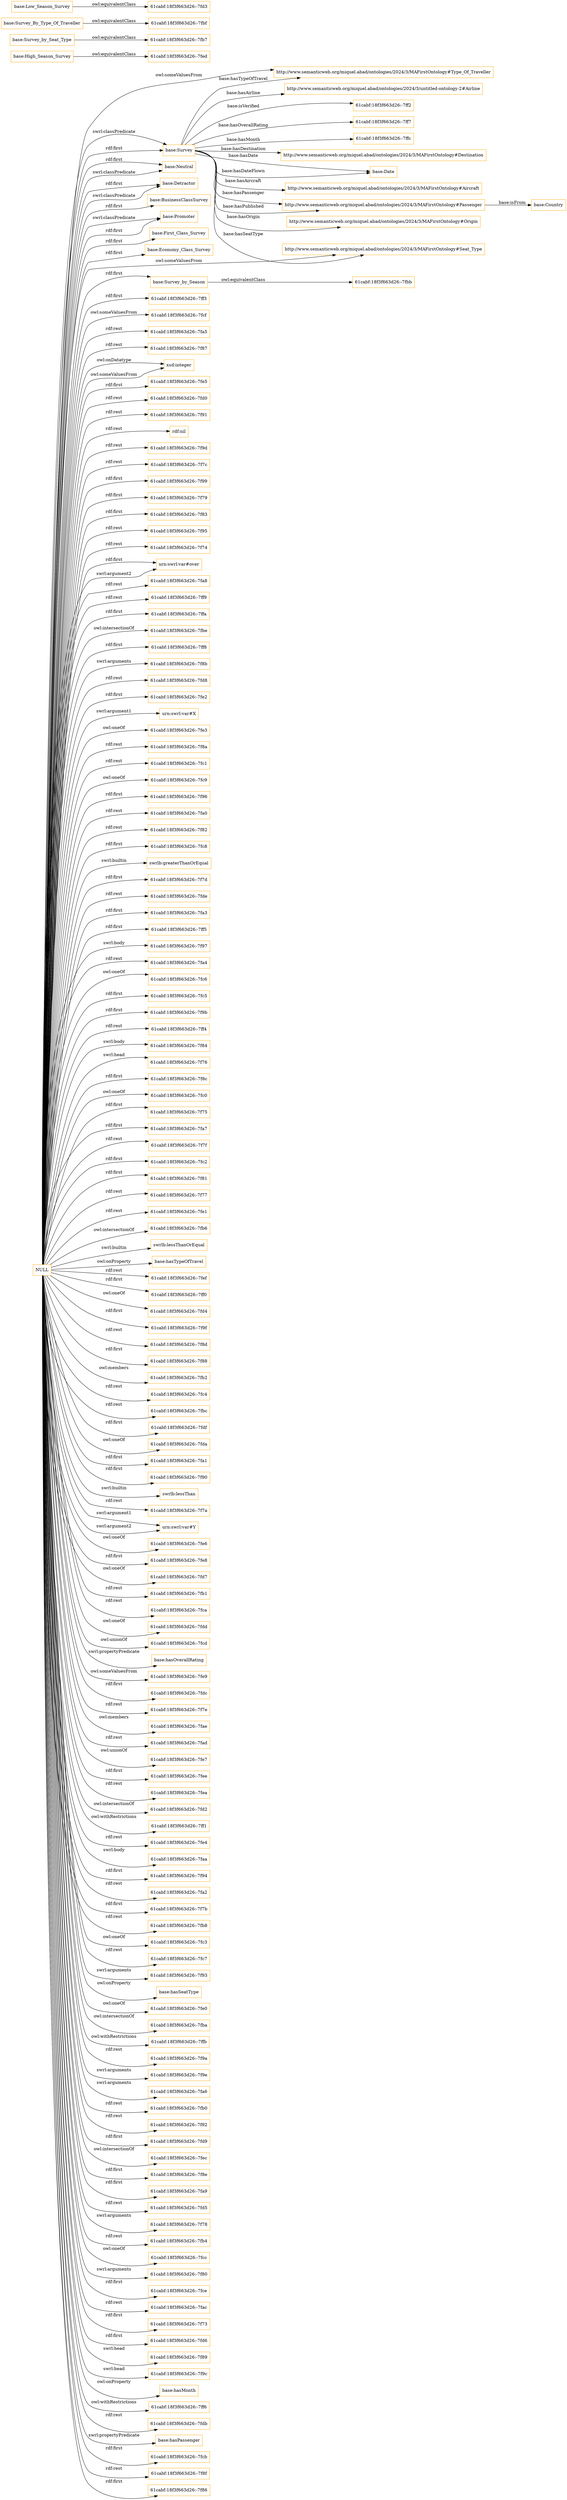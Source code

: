 digraph ar2dtool_diagram { 
rankdir=LR;
size="1501"
node [shape = rectangle, color="orange"]; "http://www.semanticweb.org/miquel.abad/ontologies/2024/3/MAFirstOntology#Destination" "base:Neutral" "61cabf:18f3f663d26:-7fbb" "base:Detractor" "base:High_Season_Survey" "http://www.semanticweb.org/miquel.abad/ontologies/2024/3/MAFirstOntology#Aircraft" "base:Survey_by_Seat_Type" "http://www.semanticweb.org/miquel.abad/ontologies/2024/3/MAFirstOntology#Passenger" "base:BusinessClassSurvey" "base:Promoter" "http://www.semanticweb.org/miquel.abad/ontologies/2024/3/MAFirstOntology#Origin" "61cabf:18f3f663d26:-7fed" "base:First_Class_Survey" "base:Economy_Class_Survey" "61cabf:18f3f663d26:-7fb7" "http://www.semanticweb.org/miquel.abad/ontologies/2024/3/untitled-ontology-2#Airline" "http://www.semanticweb.org/miquel.abad/ontologies/2024/3/MAFirstOntology#Type_Of_Traveller" "base:Country" "61cabf:18f3f663d26:-7fbf" "61cabf:18f3f663d26:-7fd3" "http://www.semanticweb.org/miquel.abad/ontologies/2024/3/MAFirstOntology#Seat_Type" "base:Low_Season_Survey" "base:Date" "base:Survey_By_Type_Of_Traveller" "base:Survey_by_Season" "base:Survey" ; /*classes style*/
	"NULL" -> "61cabf:18f3f663d26:-7ff3" [ label = "rdf:first" ];
	"NULL" -> "61cabf:18f3f663d26:-7fcf" [ label = "owl:someValuesFrom" ];
	"NULL" -> "61cabf:18f3f663d26:-7fa5" [ label = "rdf:rest" ];
	"NULL" -> "61cabf:18f3f663d26:-7f87" [ label = "rdf:rest" ];
	"NULL" -> "xsd:integer" [ label = "owl:onDatatype" ];
	"NULL" -> "61cabf:18f3f663d26:-7fe5" [ label = "rdf:first" ];
	"NULL" -> "61cabf:18f3f663d26:-7fd0" [ label = "rdf:rest" ];
	"NULL" -> "61cabf:18f3f663d26:-7f91" [ label = "rdf:rest" ];
	"NULL" -> "rdf:nil" [ label = "rdf:rest" ];
	"NULL" -> "61cabf:18f3f663d26:-7f9d" [ label = "rdf:rest" ];
	"NULL" -> "base:Promoter" [ label = "swrl:classPredicate" ];
	"NULL" -> "61cabf:18f3f663d26:-7f7c" [ label = "rdf:rest" ];
	"NULL" -> "61cabf:18f3f663d26:-7f99" [ label = "rdf:first" ];
	"NULL" -> "61cabf:18f3f663d26:-7f79" [ label = "rdf:first" ];
	"NULL" -> "61cabf:18f3f663d26:-7f83" [ label = "rdf:first" ];
	"NULL" -> "61cabf:18f3f663d26:-7f95" [ label = "rdf:rest" ];
	"NULL" -> "61cabf:18f3f663d26:-7f74" [ label = "rdf:rest" ];
	"NULL" -> "urn:swrl:var#over" [ label = "rdf:first" ];
	"NULL" -> "61cabf:18f3f663d26:-7fa8" [ label = "rdf:rest" ];
	"NULL" -> "base:Economy_Class_Survey" [ label = "rdf:first" ];
	"NULL" -> "61cabf:18f3f663d26:-7ff9" [ label = "rdf:rest" ];
	"NULL" -> "61cabf:18f3f663d26:-7ffa" [ label = "rdf:first" ];
	"NULL" -> "61cabf:18f3f663d26:-7fbe" [ label = "owl:intersectionOf" ];
	"NULL" -> "61cabf:18f3f663d26:-7ff8" [ label = "rdf:first" ];
	"NULL" -> "61cabf:18f3f663d26:-7f8b" [ label = "swrl:arguments" ];
	"NULL" -> "61cabf:18f3f663d26:-7fd8" [ label = "rdf:rest" ];
	"NULL" -> "61cabf:18f3f663d26:-7fe2" [ label = "rdf:first" ];
	"NULL" -> "urn:swrl:var#X" [ label = "swrl:argument1" ];
	"NULL" -> "61cabf:18f3f663d26:-7fe3" [ label = "owl:oneOf" ];
	"NULL" -> "61cabf:18f3f663d26:-7f8a" [ label = "rdf:rest" ];
	"NULL" -> "61cabf:18f3f663d26:-7fc1" [ label = "rdf:rest" ];
	"NULL" -> "61cabf:18f3f663d26:-7fc9" [ label = "owl:oneOf" ];
	"NULL" -> "61cabf:18f3f663d26:-7f96" [ label = "rdf:first" ];
	"NULL" -> "61cabf:18f3f663d26:-7fa0" [ label = "rdf:rest" ];
	"NULL" -> "61cabf:18f3f663d26:-7f82" [ label = "rdf:rest" ];
	"NULL" -> "61cabf:18f3f663d26:-7fc8" [ label = "rdf:first" ];
	"NULL" -> "swrlb:greaterThanOrEqual" [ label = "swrl:builtin" ];
	"NULL" -> "61cabf:18f3f663d26:-7f7d" [ label = "rdf:first" ];
	"NULL" -> "61cabf:18f3f663d26:-7fde" [ label = "rdf:rest" ];
	"NULL" -> "61cabf:18f3f663d26:-7fa3" [ label = "rdf:first" ];
	"NULL" -> "61cabf:18f3f663d26:-7ff5" [ label = "rdf:first" ];
	"NULL" -> "61cabf:18f3f663d26:-7f97" [ label = "swrl:body" ];
	"NULL" -> "61cabf:18f3f663d26:-7fa4" [ label = "rdf:rest" ];
	"NULL" -> "base:Survey" [ label = "rdf:first" ];
	"NULL" -> "61cabf:18f3f663d26:-7fc6" [ label = "owl:oneOf" ];
	"NULL" -> "61cabf:18f3f663d26:-7fc5" [ label = "rdf:first" ];
	"NULL" -> "base:Survey_by_Season" [ label = "rdf:first" ];
	"NULL" -> "61cabf:18f3f663d26:-7f9b" [ label = "rdf:first" ];
	"NULL" -> "61cabf:18f3f663d26:-7ff4" [ label = "rdf:rest" ];
	"NULL" -> "61cabf:18f3f663d26:-7f84" [ label = "swrl:body" ];
	"NULL" -> "61cabf:18f3f663d26:-7f76" [ label = "swrl:head" ];
	"NULL" -> "urn:swrl:var#over" [ label = "swrl:argument2" ];
	"NULL" -> "61cabf:18f3f663d26:-7f8c" [ label = "rdf:first" ];
	"NULL" -> "61cabf:18f3f663d26:-7fc0" [ label = "owl:oneOf" ];
	"NULL" -> "61cabf:18f3f663d26:-7f75" [ label = "rdf:first" ];
	"NULL" -> "base:Survey" [ label = "swrl:classPredicate" ];
	"NULL" -> "61cabf:18f3f663d26:-7fa7" [ label = "rdf:first" ];
	"NULL" -> "61cabf:18f3f663d26:-7f7f" [ label = "rdf:rest" ];
	"NULL" -> "61cabf:18f3f663d26:-7fc2" [ label = "rdf:first" ];
	"NULL" -> "base:Neutral" [ label = "rdf:first" ];
	"NULL" -> "61cabf:18f3f663d26:-7f81" [ label = "rdf:first" ];
	"NULL" -> "61cabf:18f3f663d26:-7f77" [ label = "rdf:rest" ];
	"NULL" -> "61cabf:18f3f663d26:-7fe1" [ label = "rdf:rest" ];
	"NULL" -> "61cabf:18f3f663d26:-7fb6" [ label = "owl:intersectionOf" ];
	"NULL" -> "swrlb:lessThanOrEqual" [ label = "swrl:builtin" ];
	"NULL" -> "base:hasTypeOfTravel" [ label = "owl:onProperty" ];
	"NULL" -> "61cabf:18f3f663d26:-7fef" [ label = "rdf:rest" ];
	"NULL" -> "61cabf:18f3f663d26:-7ff0" [ label = "rdf:first" ];
	"NULL" -> "61cabf:18f3f663d26:-7fd4" [ label = "owl:oneOf" ];
	"NULL" -> "61cabf:18f3f663d26:-7f9f" [ label = "rdf:first" ];
	"NULL" -> "61cabf:18f3f663d26:-7f8d" [ label = "rdf:rest" ];
	"NULL" -> "61cabf:18f3f663d26:-7f88" [ label = "rdf:first" ];
	"NULL" -> "61cabf:18f3f663d26:-7fb2" [ label = "owl:members" ];
	"NULL" -> "61cabf:18f3f663d26:-7fc4" [ label = "rdf:rest" ];
	"NULL" -> "61cabf:18f3f663d26:-7fbc" [ label = "rdf:rest" ];
	"NULL" -> "61cabf:18f3f663d26:-7fdf" [ label = "rdf:first" ];
	"NULL" -> "61cabf:18f3f663d26:-7fda" [ label = "owl:oneOf" ];
	"NULL" -> "61cabf:18f3f663d26:-7fa1" [ label = "rdf:first" ];
	"NULL" -> "61cabf:18f3f663d26:-7f90" [ label = "rdf:first" ];
	"NULL" -> "base:First_Class_Survey" [ label = "rdf:first" ];
	"NULL" -> "swrlb:lessThan" [ label = "swrl:builtin" ];
	"NULL" -> "base:Detractor" [ label = "rdf:first" ];
	"NULL" -> "61cabf:18f3f663d26:-7f7a" [ label = "rdf:rest" ];
	"NULL" -> "urn:swrl:var#Y" [ label = "swrl:argument1" ];
	"NULL" -> "61cabf:18f3f663d26:-7fe6" [ label = "owl:oneOf" ];
	"NULL" -> "61cabf:18f3f663d26:-7fe8" [ label = "rdf:first" ];
	"NULL" -> "61cabf:18f3f663d26:-7fd7" [ label = "owl:oneOf" ];
	"NULL" -> "61cabf:18f3f663d26:-7fb1" [ label = "rdf:rest" ];
	"NULL" -> "61cabf:18f3f663d26:-7fca" [ label = "rdf:rest" ];
	"NULL" -> "61cabf:18f3f663d26:-7fdd" [ label = "owl:oneOf" ];
	"NULL" -> "61cabf:18f3f663d26:-7fcd" [ label = "owl:unionOf" ];
	"NULL" -> "base:hasOverallRating" [ label = "swrl:propertyPredicate" ];
	"NULL" -> "61cabf:18f3f663d26:-7fe9" [ label = "owl:someValuesFrom" ];
	"NULL" -> "61cabf:18f3f663d26:-7fdc" [ label = "rdf:first" ];
	"NULL" -> "61cabf:18f3f663d26:-7f7e" [ label = "rdf:rest" ];
	"NULL" -> "61cabf:18f3f663d26:-7fae" [ label = "owl:members" ];
	"NULL" -> "base:BusinessClassSurvey" [ label = "rdf:first" ];
	"NULL" -> "61cabf:18f3f663d26:-7fad" [ label = "rdf:rest" ];
	"NULL" -> "61cabf:18f3f663d26:-7fe7" [ label = "owl:unionOf" ];
	"NULL" -> "61cabf:18f3f663d26:-7fee" [ label = "rdf:first" ];
	"NULL" -> "61cabf:18f3f663d26:-7fea" [ label = "rdf:rest" ];
	"NULL" -> "61cabf:18f3f663d26:-7fd2" [ label = "owl:intersectionOf" ];
	"NULL" -> "61cabf:18f3f663d26:-7ff1" [ label = "owl:withRestrictions" ];
	"NULL" -> "61cabf:18f3f663d26:-7fe4" [ label = "rdf:rest" ];
	"NULL" -> "61cabf:18f3f663d26:-7faa" [ label = "swrl:body" ];
	"NULL" -> "61cabf:18f3f663d26:-7f94" [ label = "rdf:first" ];
	"NULL" -> "61cabf:18f3f663d26:-7fa2" [ label = "rdf:rest" ];
	"NULL" -> "61cabf:18f3f663d26:-7f7b" [ label = "rdf:first" ];
	"NULL" -> "61cabf:18f3f663d26:-7fb8" [ label = "rdf:rest" ];
	"NULL" -> "61cabf:18f3f663d26:-7fc3" [ label = "owl:oneOf" ];
	"NULL" -> "61cabf:18f3f663d26:-7fc7" [ label = "rdf:rest" ];
	"NULL" -> "base:Detractor" [ label = "swrl:classPredicate" ];
	"NULL" -> "61cabf:18f3f663d26:-7f93" [ label = "swrl:arguments" ];
	"NULL" -> "base:hasSeatType" [ label = "owl:onProperty" ];
	"NULL" -> "http://www.semanticweb.org/miquel.abad/ontologies/2024/3/MAFirstOntology#Seat_Type" [ label = "owl:someValuesFrom" ];
	"NULL" -> "61cabf:18f3f663d26:-7fe0" [ label = "owl:oneOf" ];
	"NULL" -> "61cabf:18f3f663d26:-7fba" [ label = "owl:intersectionOf" ];
	"NULL" -> "base:Promoter" [ label = "rdf:first" ];
	"NULL" -> "61cabf:18f3f663d26:-7ffb" [ label = "owl:withRestrictions" ];
	"NULL" -> "61cabf:18f3f663d26:-7f9a" [ label = "rdf:rest" ];
	"NULL" -> "61cabf:18f3f663d26:-7f9e" [ label = "swrl:arguments" ];
	"NULL" -> "xsd:integer" [ label = "owl:someValuesFrom" ];
	"NULL" -> "61cabf:18f3f663d26:-7fa6" [ label = "swrl:arguments" ];
	"NULL" -> "61cabf:18f3f663d26:-7fb0" [ label = "rdf:rest" ];
	"NULL" -> "61cabf:18f3f663d26:-7f92" [ label = "rdf:rest" ];
	"NULL" -> "61cabf:18f3f663d26:-7fd9" [ label = "rdf:first" ];
	"NULL" -> "61cabf:18f3f663d26:-7fec" [ label = "owl:intersectionOf" ];
	"NULL" -> "61cabf:18f3f663d26:-7f8e" [ label = "rdf:first" ];
	"NULL" -> "61cabf:18f3f663d26:-7fa9" [ label = "rdf:first" ];
	"NULL" -> "61cabf:18f3f663d26:-7fd5" [ label = "rdf:rest" ];
	"NULL" -> "61cabf:18f3f663d26:-7f78" [ label = "swrl:arguments" ];
	"NULL" -> "61cabf:18f3f663d26:-7fb4" [ label = "rdf:rest" ];
	"NULL" -> "base:Neutral" [ label = "swrl:classPredicate" ];
	"NULL" -> "61cabf:18f3f663d26:-7fcc" [ label = "owl:oneOf" ];
	"NULL" -> "61cabf:18f3f663d26:-7f80" [ label = "swrl:arguments" ];
	"NULL" -> "http://www.semanticweb.org/miquel.abad/ontologies/2024/3/MAFirstOntology#Type_Of_Traveller" [ label = "owl:someValuesFrom" ];
	"NULL" -> "61cabf:18f3f663d26:-7fce" [ label = "rdf:first" ];
	"NULL" -> "61cabf:18f3f663d26:-7fac" [ label = "rdf:rest" ];
	"NULL" -> "61cabf:18f3f663d26:-7f73" [ label = "rdf:first" ];
	"NULL" -> "61cabf:18f3f663d26:-7fd6" [ label = "rdf:first" ];
	"NULL" -> "61cabf:18f3f663d26:-7f89" [ label = "swrl:head" ];
	"NULL" -> "61cabf:18f3f663d26:-7f9c" [ label = "swrl:head" ];
	"NULL" -> "base:hasMonth" [ label = "owl:onProperty" ];
	"NULL" -> "urn:swrl:var#Y" [ label = "swrl:argument2" ];
	"NULL" -> "61cabf:18f3f663d26:-7ff6" [ label = "owl:withRestrictions" ];
	"NULL" -> "61cabf:18f3f663d26:-7fdb" [ label = "rdf:rest" ];
	"NULL" -> "base:hasPassenger" [ label = "swrl:propertyPredicate" ];
	"NULL" -> "61cabf:18f3f663d26:-7fcb" [ label = "rdf:first" ];
	"NULL" -> "61cabf:18f3f663d26:-7f8f" [ label = "rdf:rest" ];
	"NULL" -> "61cabf:18f3f663d26:-7f86" [ label = "rdf:first" ];
	"base:Survey_By_Type_Of_Traveller" -> "61cabf:18f3f663d26:-7fbf" [ label = "owl:equivalentClass" ];
	"base:Low_Season_Survey" -> "61cabf:18f3f663d26:-7fd3" [ label = "owl:equivalentClass" ];
	"base:High_Season_Survey" -> "61cabf:18f3f663d26:-7fed" [ label = "owl:equivalentClass" ];
	"base:Survey_by_Seat_Type" -> "61cabf:18f3f663d26:-7fb7" [ label = "owl:equivalentClass" ];
	"base:Survey_by_Season" -> "61cabf:18f3f663d26:-7fbb" [ label = "owl:equivalentClass" ];
	"base:Survey" -> "base:Date" [ label = "base:hasDateFlown" ];
	"base:Survey" -> "http://www.semanticweb.org/miquel.abad/ontologies/2024/3/MAFirstOntology#Passenger" [ label = "base:hasPassenger" ];
	"base:Survey" -> "base:Date" [ label = "base:hasDate" ];
	"base:Survey" -> "http://www.semanticweb.org/miquel.abad/ontologies/2024/3/MAFirstOntology#Origin" [ label = "base:hasOrigin" ];
	"base:Survey" -> "http://www.semanticweb.org/miquel.abad/ontologies/2024/3/MAFirstOntology#Passenger" [ label = "base:hasPublished" ];
	"base:Survey" -> "http://www.semanticweb.org/miquel.abad/ontologies/2024/3/MAFirstOntology#Destination" [ label = "base:hasDestination" ];
	"base:Survey" -> "http://www.semanticweb.org/miquel.abad/ontologies/2024/3/MAFirstOntology#Type_Of_Traveller" [ label = "base:hasTypeOfTravel" ];
	"base:Survey" -> "http://www.semanticweb.org/miquel.abad/ontologies/2024/3/untitled-ontology-2#Airline" [ label = "base:hasAirline" ];
	"base:Survey" -> "61cabf:18f3f663d26:-7ff2" [ label = "base:isVerified" ];
	"http://www.semanticweb.org/miquel.abad/ontologies/2024/3/MAFirstOntology#Passenger" -> "base:Country" [ label = "base:isFrom" ];
	"base:Survey" -> "http://www.semanticweb.org/miquel.abad/ontologies/2024/3/MAFirstOntology#Aircraft" [ label = "base:hasAircraft" ];
	"base:Survey" -> "61cabf:18f3f663d26:-7ff7" [ label = "base:hasOverallRating" ];
	"base:Survey" -> "http://www.semanticweb.org/miquel.abad/ontologies/2024/3/MAFirstOntology#Seat_Type" [ label = "base:hasSeatType" ];
	"base:Survey" -> "61cabf:18f3f663d26:-7ffc" [ label = "base:hasMonth" ];

}
